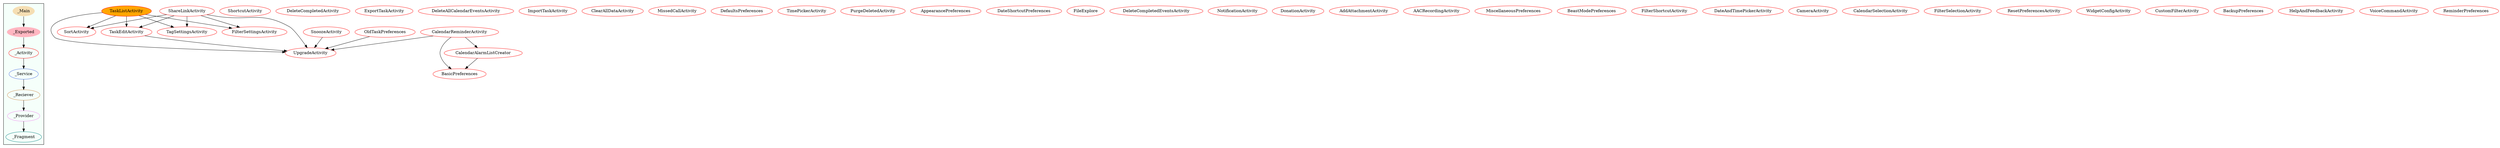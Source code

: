 digraph G {
subgraph cluster_legend{ 
bgcolor=mintcream;
_Activity[color = red];
_Service[color = royalblue];
_Provider[color = violet];
_Reciever[color = peru];
_Fragment[color = teal];
_Main[style=filled, fillcolor=wheat, color = mintcream];
_Exported[style=filled, fillcolor=lightpink, color = mintcream];
_Main -> _Exported -> _Activity -> _Service -> _Reciever -> _Provider -> _Fragment; 
}
TaskListActivity[style=filled, fillcolor=orange, color = red];
ShortcutActivity[color = red];
DeleteCompletedActivity[color = red];
ExportTaskActivity[color = red];
DeleteAllCalendarEventsActivity[color = red];
UpgradeActivity[color = red];
ImportTaskActivity[color = red];
SnoozeActivity[color = red];
BasicPreferences[color = red];
ClearAllDataActivity[color = red];
MissedCallActivity[color = red];
DefaultsPreferences[color = red];
TimePickerActivity[color = red];
PurgeDeletedActivity[color = red];
AppearancePreferences[color = red];
TagSettingsActivity[color = red];
DateShortcutPreferences[color = red];
FileExplore[color = red];
DeleteCompletedEventsActivity[color = red];
NotificationActivity[color = red];
DonationActivity[color = red];
AddAttachmentActivity[color = red];
AACRecordingActivity[color = red];
MiscellaneousPreferences[color = red];
BeastModePreferences[color = red];
FilterShortcutActivity[color = red];
DateAndTimePickerActivity[color = red];
CameraActivity[color = red];
CalendarSelectionActivity[color = red];
TaskEditActivity[color = red];
FilterSelectionActivity[color = red];
OldTaskPreferences[color = red];
CalendarReminderActivity[color = red];
ResetPreferencesActivity[color = red];
WidgetConfigActivity[color = red];
FilterSettingsActivity[color = red];
CustomFilterActivity[color = red];
BackupPreferences[color = red];
HelpAndFeedbackActivity[color = red];
SortActivity[color = red];
ShareLinkActivity[color = red];
VoiceCommandActivity[color = red];
CalendarAlarmListCreator[color = red];
ReminderPreferences[color = red];

 TaskListActivity -> UpgradeActivity
 TaskListActivity -> FilterSettingsActivity
 TaskListActivity -> TaskEditActivity
 TaskListActivity -> SortActivity
 TaskListActivity -> TagSettingsActivity
 SnoozeActivity -> UpgradeActivity
 TaskEditActivity -> UpgradeActivity
 OldTaskPreferences -> UpgradeActivity
 CalendarReminderActivity -> CalendarAlarmListCreator
 CalendarReminderActivity -> UpgradeActivity
 CalendarReminderActivity -> BasicPreferences
 ShareLinkActivity -> FilterSettingsActivity
 ShareLinkActivity -> TaskEditActivity
 ShareLinkActivity -> TagSettingsActivity
 ShareLinkActivity -> UpgradeActivity
 ShareLinkActivity -> SortActivity
 CalendarAlarmListCreator -> BasicPreferences
}
